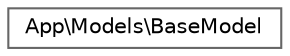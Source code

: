 digraph "Graphical Class Hierarchy"
{
 // LATEX_PDF_SIZE
  bgcolor="transparent";
  edge [fontname=Helvetica,fontsize=10,labelfontname=Helvetica,labelfontsize=10];
  node [fontname=Helvetica,fontsize=10,shape=box,height=0.2,width=0.4];
  rankdir="LR";
  Node0 [id="Node000000",label="App\\Models\\BaseModel",height=0.2,width=0.4,color="grey40", fillcolor="white", style="filled",URL="$class_app_1_1_models_1_1_base_model.html",tooltip=" "];
}
